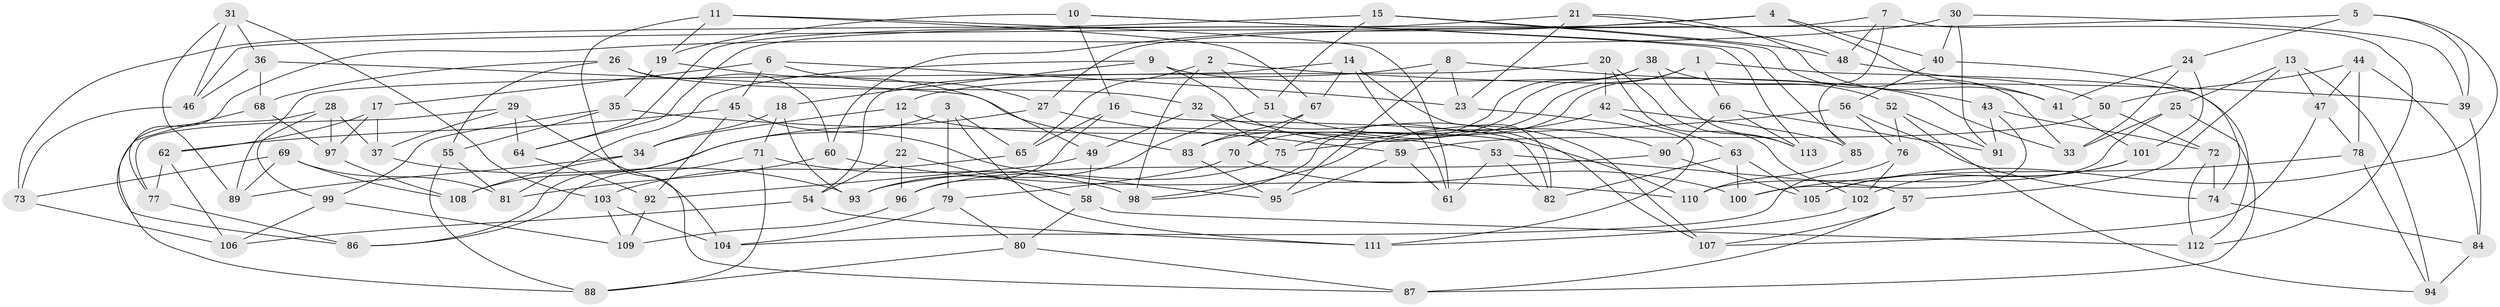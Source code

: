 // Generated by graph-tools (version 1.1) at 2025/03/03/09/25 03:03:08]
// undirected, 113 vertices, 226 edges
graph export_dot {
graph [start="1"]
  node [color=gray90,style=filled];
  1;
  2;
  3;
  4;
  5;
  6;
  7;
  8;
  9;
  10;
  11;
  12;
  13;
  14;
  15;
  16;
  17;
  18;
  19;
  20;
  21;
  22;
  23;
  24;
  25;
  26;
  27;
  28;
  29;
  30;
  31;
  32;
  33;
  34;
  35;
  36;
  37;
  38;
  39;
  40;
  41;
  42;
  43;
  44;
  45;
  46;
  47;
  48;
  49;
  50;
  51;
  52;
  53;
  54;
  55;
  56;
  57;
  58;
  59;
  60;
  61;
  62;
  63;
  64;
  65;
  66;
  67;
  68;
  69;
  70;
  71;
  72;
  73;
  74;
  75;
  76;
  77;
  78;
  79;
  80;
  81;
  82;
  83;
  84;
  85;
  86;
  87;
  88;
  89;
  90;
  91;
  92;
  93;
  94;
  95;
  96;
  97;
  98;
  99;
  100;
  101;
  102;
  103;
  104;
  105;
  106;
  107;
  108;
  109;
  110;
  111;
  112;
  113;
  1 -- 75;
  1 -- 66;
  1 -- 98;
  1 -- 112;
  2 -- 39;
  2 -- 65;
  2 -- 98;
  2 -- 51;
  3 -- 86;
  3 -- 79;
  3 -- 65;
  3 -- 111;
  4 -- 60;
  4 -- 64;
  4 -- 41;
  4 -- 40;
  5 -- 105;
  5 -- 24;
  5 -- 27;
  5 -- 39;
  6 -- 27;
  6 -- 23;
  6 -- 45;
  6 -- 17;
  7 -- 46;
  7 -- 48;
  7 -- 85;
  7 -- 112;
  8 -- 95;
  8 -- 23;
  8 -- 43;
  8 -- 12;
  9 -- 81;
  9 -- 107;
  9 -- 18;
  9 -- 33;
  10 -- 19;
  10 -- 113;
  10 -- 85;
  10 -- 16;
  11 -- 87;
  11 -- 19;
  11 -- 67;
  11 -- 61;
  12 -- 22;
  12 -- 110;
  12 -- 34;
  13 -- 57;
  13 -- 47;
  13 -- 94;
  13 -- 25;
  14 -- 61;
  14 -- 54;
  14 -- 67;
  14 -- 82;
  15 -- 33;
  15 -- 48;
  15 -- 73;
  15 -- 51;
  16 -- 82;
  16 -- 96;
  16 -- 65;
  17 -- 97;
  17 -- 62;
  17 -- 37;
  18 -- 34;
  18 -- 71;
  18 -- 93;
  19 -- 35;
  19 -- 49;
  20 -- 89;
  20 -- 113;
  20 -- 42;
  20 -- 102;
  21 -- 64;
  21 -- 48;
  21 -- 23;
  21 -- 41;
  22 -- 54;
  22 -- 58;
  22 -- 96;
  23 -- 111;
  24 -- 41;
  24 -- 101;
  24 -- 33;
  25 -- 87;
  25 -- 110;
  25 -- 33;
  26 -- 60;
  26 -- 32;
  26 -- 55;
  26 -- 68;
  27 -- 108;
  27 -- 59;
  28 -- 88;
  28 -- 97;
  28 -- 37;
  28 -- 99;
  29 -- 64;
  29 -- 104;
  29 -- 37;
  29 -- 77;
  30 -- 91;
  30 -- 77;
  30 -- 39;
  30 -- 40;
  31 -- 36;
  31 -- 89;
  31 -- 103;
  31 -- 46;
  32 -- 75;
  32 -- 49;
  32 -- 107;
  34 -- 108;
  34 -- 89;
  35 -- 55;
  35 -- 53;
  35 -- 99;
  36 -- 46;
  36 -- 68;
  36 -- 83;
  37 -- 93;
  38 -- 52;
  38 -- 83;
  38 -- 113;
  38 -- 70;
  39 -- 84;
  40 -- 56;
  40 -- 74;
  41 -- 101;
  42 -- 98;
  42 -- 63;
  42 -- 85;
  43 -- 72;
  43 -- 100;
  43 -- 91;
  44 -- 47;
  44 -- 50;
  44 -- 84;
  44 -- 78;
  45 -- 62;
  45 -- 92;
  45 -- 95;
  46 -- 73;
  47 -- 107;
  47 -- 78;
  48 -- 50;
  49 -- 58;
  49 -- 92;
  50 -- 59;
  50 -- 72;
  51 -- 90;
  51 -- 93;
  52 -- 76;
  52 -- 94;
  52 -- 91;
  53 -- 61;
  53 -- 57;
  53 -- 82;
  54 -- 106;
  54 -- 111;
  55 -- 81;
  55 -- 88;
  56 -- 75;
  56 -- 76;
  56 -- 74;
  57 -- 107;
  57 -- 87;
  58 -- 112;
  58 -- 80;
  59 -- 95;
  59 -- 61;
  60 -- 81;
  60 -- 110;
  62 -- 77;
  62 -- 106;
  63 -- 105;
  63 -- 82;
  63 -- 100;
  64 -- 92;
  65 -- 103;
  66 -- 113;
  66 -- 91;
  66 -- 90;
  67 -- 83;
  67 -- 70;
  68 -- 86;
  68 -- 97;
  69 -- 108;
  69 -- 81;
  69 -- 89;
  69 -- 73;
  70 -- 100;
  70 -- 79;
  71 -- 86;
  71 -- 88;
  71 -- 98;
  72 -- 74;
  72 -- 112;
  73 -- 106;
  74 -- 84;
  75 -- 96;
  76 -- 104;
  76 -- 102;
  77 -- 86;
  78 -- 94;
  78 -- 100;
  79 -- 104;
  79 -- 80;
  80 -- 88;
  80 -- 87;
  83 -- 95;
  84 -- 94;
  85 -- 110;
  90 -- 93;
  90 -- 105;
  92 -- 109;
  96 -- 109;
  97 -- 108;
  99 -- 109;
  99 -- 106;
  101 -- 102;
  101 -- 105;
  102 -- 111;
  103 -- 109;
  103 -- 104;
}
